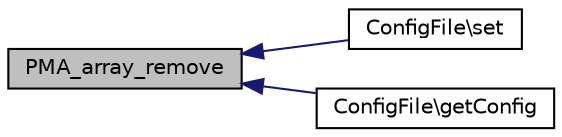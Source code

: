 digraph G
{
  edge [fontname="Helvetica",fontsize="10",labelfontname="Helvetica",labelfontsize="10"];
  node [fontname="Helvetica",fontsize="10",shape=record];
  rankdir="LR";
  Node1 [label="PMA_array_remove",height=0.2,width=0.4,color="black", fillcolor="grey75", style="filled" fontcolor="black"];
  Node1 -> Node2 [dir="back",color="midnightblue",fontsize="10",style="solid",fontname="Helvetica"];
  Node2 [label="ConfigFile\\set",height=0.2,width=0.4,color="black", fillcolor="white", style="filled",URL="$classConfigFile.html#acb542faf5bf361093c13a93a75ae7e85",tooltip="Sets config value."];
  Node1 -> Node3 [dir="back",color="midnightblue",fontsize="10",style="solid",fontname="Helvetica"];
  Node3 [label="ConfigFile\\getConfig",height=0.2,width=0.4,color="black", fillcolor="white", style="filled",URL="$classConfigFile.html#ad6b9b55a90349cc33370ca761f6af46d",tooltip="Returns configuration array (full, multidimensional format)"];
}
